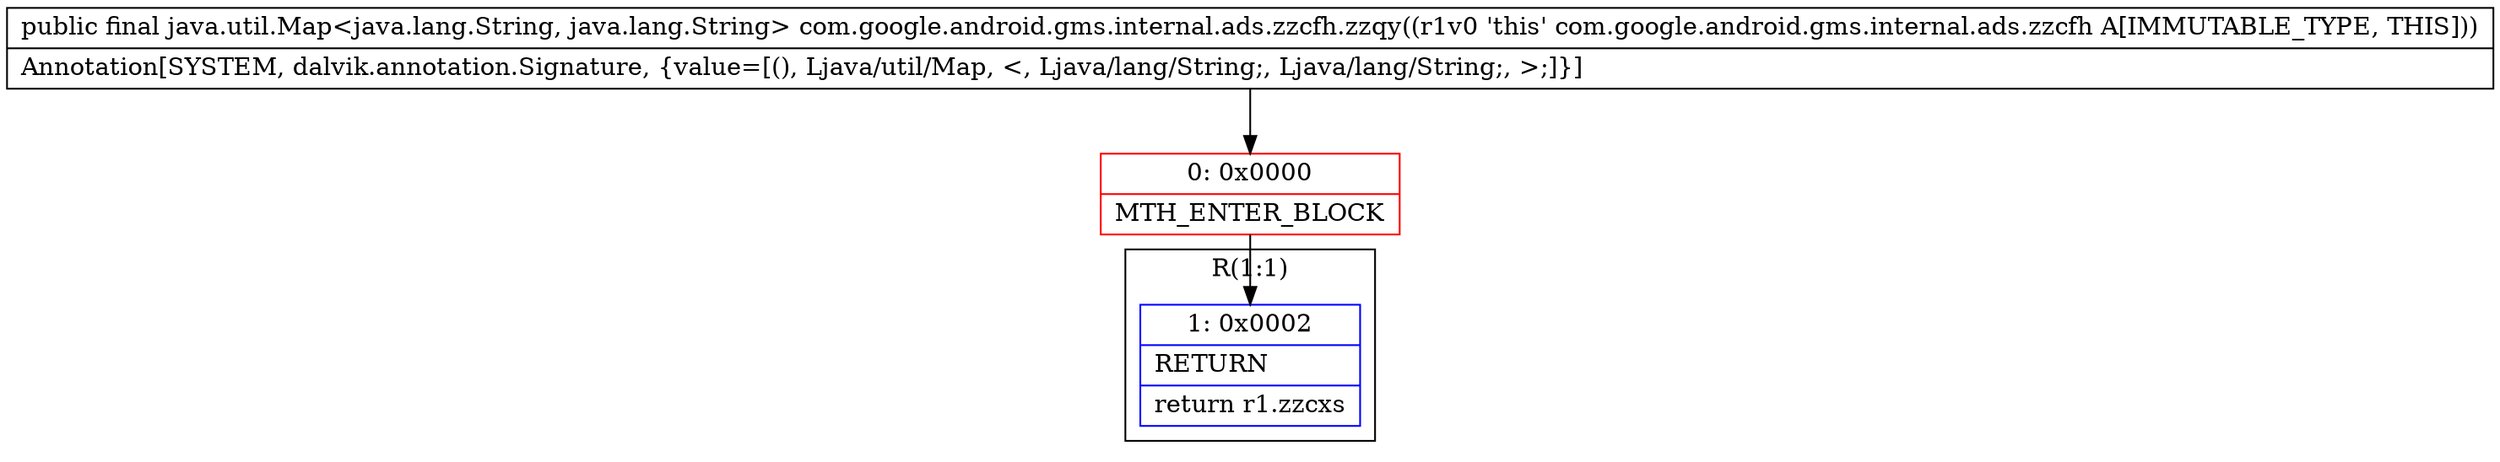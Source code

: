 digraph "CFG forcom.google.android.gms.internal.ads.zzcfh.zzqy()Ljava\/util\/Map;" {
subgraph cluster_Region_991792193 {
label = "R(1:1)";
node [shape=record,color=blue];
Node_1 [shape=record,label="{1\:\ 0x0002|RETURN\l|return r1.zzcxs\l}"];
}
Node_0 [shape=record,color=red,label="{0\:\ 0x0000|MTH_ENTER_BLOCK\l}"];
MethodNode[shape=record,label="{public final java.util.Map\<java.lang.String, java.lang.String\> com.google.android.gms.internal.ads.zzcfh.zzqy((r1v0 'this' com.google.android.gms.internal.ads.zzcfh A[IMMUTABLE_TYPE, THIS]))  | Annotation[SYSTEM, dalvik.annotation.Signature, \{value=[(), Ljava\/util\/Map, \<, Ljava\/lang\/String;, Ljava\/lang\/String;, \>;]\}]\l}"];
MethodNode -> Node_0;
Node_0 -> Node_1;
}

